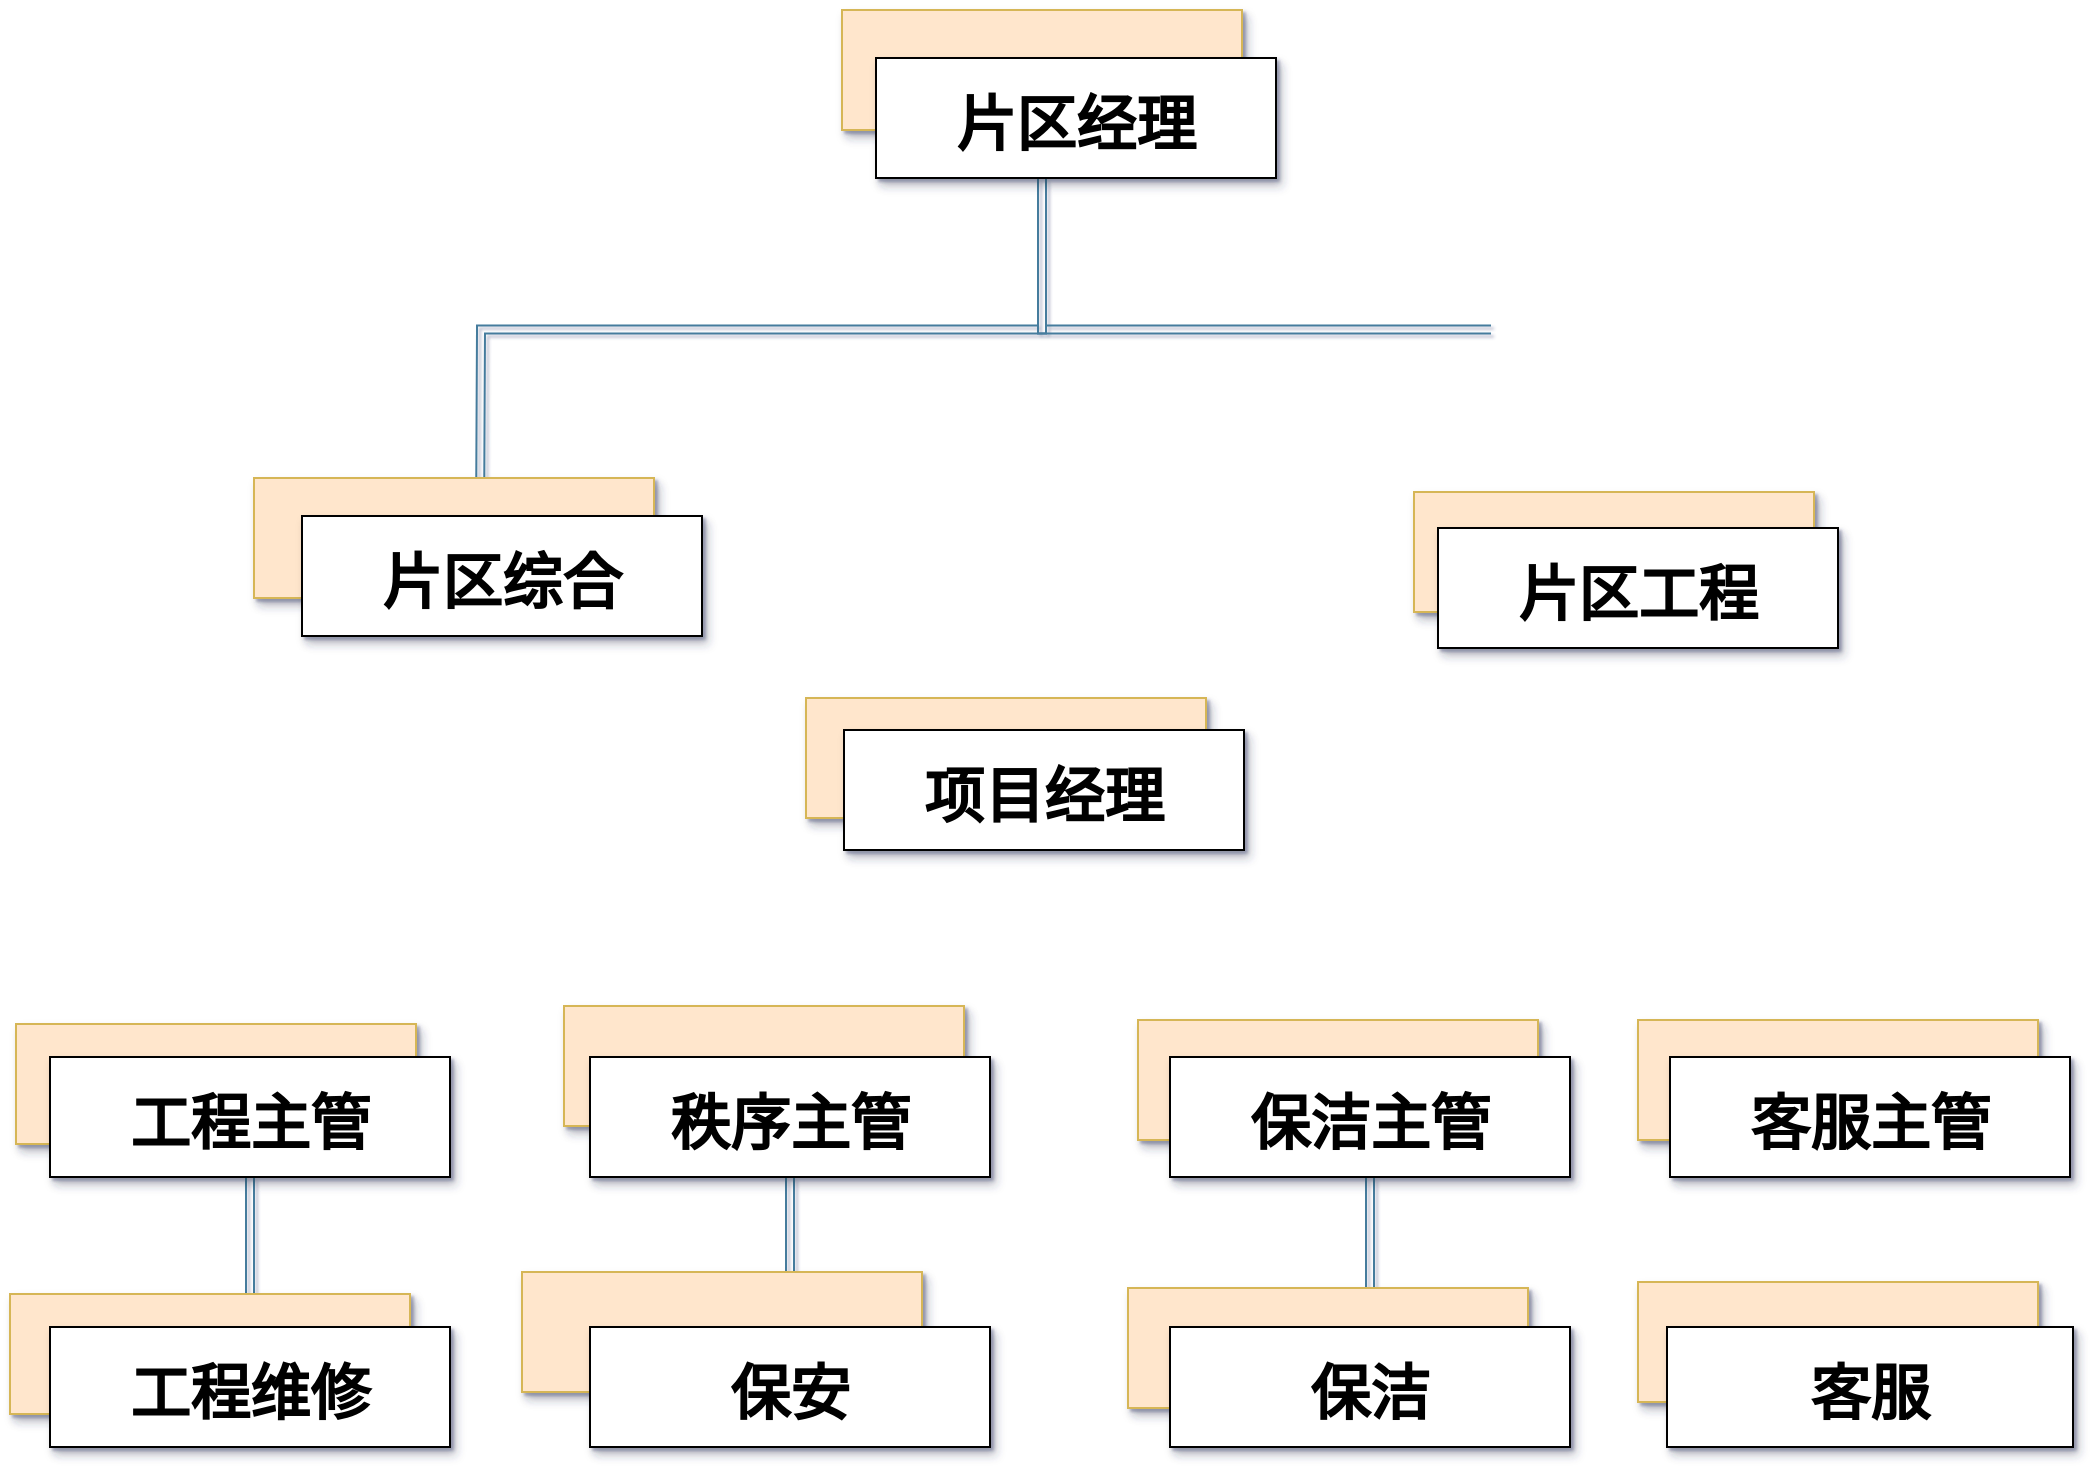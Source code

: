 <mxfile version="21.5.0" type="github" pages="2">
  <diagram name="Page-1" id="97916047-d0de-89f5-080d-49f4d83e522f">
    <mxGraphModel dx="1687" dy="868" grid="0" gridSize="10" guides="1" tooltips="1" connect="1" arrows="1" fold="1" page="1" pageScale="1.5" pageWidth="1169" pageHeight="827" background="#ffffff" math="0" shadow="1">
      <root>
        <mxCell id="0" />
        <mxCell id="1" parent="0" />
        <mxCell id="BqPRPxkx0A_qUsA7eI9m-59" style="edgeStyle=orthogonalEdgeStyle;shape=link;rounded=0;orthogonalLoop=1;jettySize=auto;html=1;exitX=0.5;exitY=1;exitDx=0;exitDy=0;labelBackgroundColor=none;fontColor=default;strokeColor=#457B9D;" parent="1" source="2" edge="1">
          <mxGeometry relative="1" as="geometry">
            <mxPoint x="402" y="455.5" as="targetPoint" />
          </mxGeometry>
        </mxCell>
        <mxCell id="BqPRPxkx0A_qUsA7eI9m-60" style="edgeStyle=orthogonalEdgeStyle;shape=link;rounded=0;orthogonalLoop=1;jettySize=auto;html=1;entryX=0.5;entryY=0;entryDx=0;entryDy=0;exitX=0.5;exitY=1;exitDx=0;exitDy=0;labelBackgroundColor=none;fontColor=default;strokeColor=#457B9D;" parent="1" source="2" edge="1">
          <mxGeometry relative="1" as="geometry">
            <mxPoint x="972" y="455.5" as="targetPoint" />
          </mxGeometry>
        </mxCell>
        <mxCell id="2" value="" style="rounded=0;strokeColor=#d6b656;shadow=1;fontStyle=1;fontSize=30;labelBackgroundColor=none;fillColor=#FFE6CC;" parent="1" vertex="1">
          <mxGeometry x="583" y="196" width="200" height="60" as="geometry" />
        </mxCell>
        <mxCell id="BqPRPxkx0A_qUsA7eI9m-66" style="edgeStyle=orthogonalEdgeStyle;shape=link;rounded=0;orthogonalLoop=1;jettySize=auto;html=1;exitX=0.5;exitY=1;exitDx=0;exitDy=0;entryX=0.5;entryY=0;entryDx=0;entryDy=0;labelBackgroundColor=none;fontColor=default;strokeColor=#457B9D;" parent="1" edge="1">
          <mxGeometry relative="1" as="geometry">
            <mxPoint x="287" y="779.5" as="sourcePoint" />
            <mxPoint x="287" y="854.5" as="targetPoint" />
          </mxGeometry>
        </mxCell>
        <mxCell id="BqPRPxkx0A_qUsA7eI9m-67" value="" style="edgeStyle=orthogonalEdgeStyle;shape=link;rounded=0;orthogonalLoop=1;jettySize=auto;html=1;labelBackgroundColor=none;fontColor=default;strokeColor=#457B9D;" parent="1" edge="1">
          <mxGeometry relative="1" as="geometry">
            <mxPoint x="557" y="779.5" as="sourcePoint" />
            <mxPoint x="557" y="854.5" as="targetPoint" />
          </mxGeometry>
        </mxCell>
        <mxCell id="BqPRPxkx0A_qUsA7eI9m-68" value="" style="edgeStyle=orthogonalEdgeStyle;shape=link;rounded=0;orthogonalLoop=1;jettySize=auto;html=1;labelBackgroundColor=none;fontColor=default;strokeColor=#457B9D;" parent="1" edge="1">
          <mxGeometry relative="1" as="geometry">
            <mxPoint x="847" y="779.5" as="sourcePoint" />
            <mxPoint x="847" y="854.5" as="targetPoint" />
          </mxGeometry>
        </mxCell>
        <mxCell id="BqPRPxkx0A_qUsA7eI9m-69" value="" style="edgeStyle=orthogonalEdgeStyle;shape=link;rounded=0;orthogonalLoop=1;jettySize=auto;html=1;labelBackgroundColor=none;fontColor=default;strokeColor=#457B9D;" parent="1" edge="1">
          <mxGeometry relative="1" as="geometry">
            <mxPoint x="1097" y="779.5" as="sourcePoint" />
            <mxPoint x="1097" y="854.5" as="targetPoint" />
          </mxGeometry>
        </mxCell>
        <mxCell id="kt3ZQcMGdOJi0cYxaDXy-24" value="片区经理" style="rounded=0;shadow=1;fontStyle=1;fontSize=30;labelBackgroundColor=none;" parent="1" vertex="1">
          <mxGeometry x="600" y="220" width="200" height="60" as="geometry" />
        </mxCell>
        <mxCell id="kt3ZQcMGdOJi0cYxaDXy-25" value="" style="rounded=0;strokeColor=#d6b656;shadow=1;fontStyle=1;fontSize=30;labelBackgroundColor=none;fillColor=#FFE6CC;" parent="1" vertex="1">
          <mxGeometry x="289" y="430" width="200" height="60" as="geometry" />
        </mxCell>
        <mxCell id="kt3ZQcMGdOJi0cYxaDXy-26" value="片区综合" style="rounded=0;shadow=1;fontStyle=1;fontSize=30;labelBackgroundColor=none;" parent="1" vertex="1">
          <mxGeometry x="313" y="449" width="200" height="60" as="geometry" />
        </mxCell>
        <mxCell id="kt3ZQcMGdOJi0cYxaDXy-27" value="" style="rounded=0;strokeColor=#d6b656;shadow=1;fontStyle=1;fontSize=30;labelBackgroundColor=none;fillColor=#FFE6CC;" parent="1" vertex="1">
          <mxGeometry x="565" y="540" width="200" height="60" as="geometry" />
        </mxCell>
        <mxCell id="kt3ZQcMGdOJi0cYxaDXy-28" value="项目经理" style="rounded=0;shadow=1;fontStyle=1;fontSize=30;labelBackgroundColor=none;" parent="1" vertex="1">
          <mxGeometry x="584" y="556" width="200" height="60" as="geometry" />
        </mxCell>
        <mxCell id="kt3ZQcMGdOJi0cYxaDXy-29" value="" style="rounded=0;strokeColor=#d6b656;shadow=1;fontStyle=1;fontSize=30;labelBackgroundColor=none;fillColor=#FFE6CC;" parent="1" vertex="1">
          <mxGeometry x="869" y="437" width="200" height="60" as="geometry" />
        </mxCell>
        <mxCell id="kt3ZQcMGdOJi0cYxaDXy-30" value="片区工程" style="rounded=0;shadow=1;fontStyle=1;fontSize=30;labelBackgroundColor=none;" parent="1" vertex="1">
          <mxGeometry x="881" y="455" width="200" height="60" as="geometry" />
        </mxCell>
        <mxCell id="kt3ZQcMGdOJi0cYxaDXy-31" value="" style="rounded=0;strokeColor=#d6b656;shadow=1;fontStyle=1;fontSize=30;labelBackgroundColor=none;fillColor=#FFE6CC;" parent="1" vertex="1">
          <mxGeometry x="170" y="703" width="200" height="60" as="geometry" />
        </mxCell>
        <mxCell id="kt3ZQcMGdOJi0cYxaDXy-32" value="" style="rounded=0;strokeColor=#d6b656;shadow=1;fontStyle=1;fontSize=30;labelBackgroundColor=none;fillColor=#FFE6CC;" parent="1" vertex="1">
          <mxGeometry x="444" y="694" width="200" height="60" as="geometry" />
        </mxCell>
        <mxCell id="kt3ZQcMGdOJi0cYxaDXy-33" value="" style="rounded=0;strokeColor=#d6b656;shadow=1;fontStyle=1;fontSize=30;labelBackgroundColor=none;fillColor=#FFE6CC;" parent="1" vertex="1">
          <mxGeometry x="731" y="701" width="200" height="60" as="geometry" />
        </mxCell>
        <mxCell id="kt3ZQcMGdOJi0cYxaDXy-34" value="" style="rounded=0;strokeColor=#d6b656;shadow=1;fontStyle=1;fontSize=30;labelBackgroundColor=none;fillColor=#FFE6CC;" parent="1" vertex="1">
          <mxGeometry x="981" y="701" width="200" height="60" as="geometry" />
        </mxCell>
        <mxCell id="kt3ZQcMGdOJi0cYxaDXy-35" value="" style="rounded=0;strokeColor=#d6b656;shadow=1;fontStyle=1;fontSize=30;labelBackgroundColor=none;fillColor=#FFE6CC;" parent="1" vertex="1">
          <mxGeometry x="167" y="838" width="200" height="60" as="geometry" />
        </mxCell>
        <mxCell id="kt3ZQcMGdOJi0cYxaDXy-36" value="" style="rounded=0;strokeColor=#d6b656;shadow=1;fontStyle=1;fontSize=30;labelBackgroundColor=none;fillColor=#FFE6CC;" parent="1" vertex="1">
          <mxGeometry x="423" y="827" width="200" height="60" as="geometry" />
        </mxCell>
        <mxCell id="IJZoDPEaOoHRBBa0FbE8-24" value="" style="rounded=0;strokeColor=#d6b656;shadow=1;fontStyle=1;fontSize=30;labelBackgroundColor=none;fillColor=#FFE6CC;" vertex="1" parent="1">
          <mxGeometry x="726" y="835" width="200" height="60" as="geometry" />
        </mxCell>
        <mxCell id="IJZoDPEaOoHRBBa0FbE8-25" value="" style="rounded=0;strokeColor=#d6b656;shadow=1;fontStyle=1;fontSize=30;labelBackgroundColor=none;fillColor=#FFE6CC;" vertex="1" parent="1">
          <mxGeometry x="981" y="832" width="200" height="60" as="geometry" />
        </mxCell>
        <mxCell id="IJZoDPEaOoHRBBa0FbE8-26" value="工程主管" style="rounded=0;shadow=1;fontStyle=1;fontSize=30;labelBackgroundColor=none;" vertex="1" parent="1">
          <mxGeometry x="187" y="719.5" width="200" height="60" as="geometry" />
        </mxCell>
        <mxCell id="IJZoDPEaOoHRBBa0FbE8-27" value="秩序主管" style="rounded=0;shadow=1;fontStyle=1;fontSize=30;labelBackgroundColor=none;" vertex="1" parent="1">
          <mxGeometry x="457" y="719.5" width="200" height="60" as="geometry" />
        </mxCell>
        <mxCell id="IJZoDPEaOoHRBBa0FbE8-28" value="保洁主管" style="rounded=0;shadow=1;fontStyle=1;fontSize=30;labelBackgroundColor=none;" vertex="1" parent="1">
          <mxGeometry x="747" y="719.5" width="200" height="60" as="geometry" />
        </mxCell>
        <mxCell id="IJZoDPEaOoHRBBa0FbE8-29" value="客服主管" style="rounded=0;shadow=1;fontStyle=1;fontSize=30;labelBackgroundColor=none;" vertex="1" parent="1">
          <mxGeometry x="997" y="719.5" width="200" height="60" as="geometry" />
        </mxCell>
        <mxCell id="IJZoDPEaOoHRBBa0FbE8-30" value="工程维修" style="rounded=0;shadow=1;fontStyle=1;fontSize=30;labelBackgroundColor=none;" vertex="1" parent="1">
          <mxGeometry x="187" y="854.5" width="200" height="60" as="geometry" />
        </mxCell>
        <mxCell id="IJZoDPEaOoHRBBa0FbE8-31" value="保安" style="rounded=0;shadow=1;fontStyle=1;fontSize=30;labelBackgroundColor=none;" vertex="1" parent="1">
          <mxGeometry x="457" y="854.5" width="200" height="60" as="geometry" />
        </mxCell>
        <mxCell id="IJZoDPEaOoHRBBa0FbE8-32" value="保洁" style="rounded=0;shadow=1;fontStyle=1;fontSize=30;labelBackgroundColor=none;" vertex="1" parent="1">
          <mxGeometry x="747" y="854.5" width="200" height="60" as="geometry" />
        </mxCell>
        <mxCell id="IJZoDPEaOoHRBBa0FbE8-33" value="客服" style="rounded=0;shadow=1;fontStyle=1;fontSize=30;labelBackgroundColor=none;" vertex="1" parent="1">
          <mxGeometry x="995.5" y="854.5" width="203" height="60" as="geometry" />
        </mxCell>
      </root>
    </mxGraphModel>
  </diagram>
  <diagram id="QUuy_PB_ich-e-NUXCng" name="Page-2">
    <mxGraphModel dx="2261" dy="738" grid="0" gridSize="10" guides="1" tooltips="1" connect="1" arrows="1" fold="1" page="1" pageScale="1" pageWidth="827" pageHeight="1169" math="0" shadow="0">
      <root>
        <mxCell id="0" />
        <mxCell id="1" parent="0" />
        <mxCell id="R-T5AUk27BRx23NjIOID-1" style="edgeStyle=orthogonalEdgeStyle;shape=link;rounded=0;orthogonalLoop=1;jettySize=auto;html=1;exitX=0.5;exitY=1;exitDx=0;exitDy=0;labelBackgroundColor=none;fontColor=default;strokeColor=#457B9D;" parent="1" source="R-T5AUk27BRx23NjIOID-4" target="R-T5AUk27BRx23NjIOID-5" edge="1">
          <mxGeometry relative="1" as="geometry" />
        </mxCell>
        <mxCell id="R-T5AUk27BRx23NjIOID-2" style="edgeStyle=orthogonalEdgeStyle;shape=link;rounded=0;orthogonalLoop=1;jettySize=auto;html=1;entryX=0.5;entryY=0;entryDx=0;entryDy=0;exitX=0.5;exitY=1;exitDx=0;exitDy=0;labelBackgroundColor=none;fontColor=default;strokeColor=#457B9D;" parent="1" source="R-T5AUk27BRx23NjIOID-4" target="R-T5AUk27BRx23NjIOID-11" edge="1">
          <mxGeometry relative="1" as="geometry" />
        </mxCell>
        <mxCell id="R-T5AUk27BRx23NjIOID-3" style="edgeStyle=orthogonalEdgeStyle;shape=link;rounded=0;orthogonalLoop=1;jettySize=auto;html=1;entryX=0.5;entryY=0;entryDx=0;entryDy=0;labelBackgroundColor=none;fontColor=default;strokeColor=#457B9D;" parent="1" source="R-T5AUk27BRx23NjIOID-4" target="R-T5AUk27BRx23NjIOID-10" edge="1">
          <mxGeometry relative="1" as="geometry" />
        </mxCell>
        <mxCell id="R-T5AUk27BRx23NjIOID-4" value="片区经理" style="rounded=0;strokeColor=none;shadow=1;fontStyle=1;fontSize=30;labelBackgroundColor=none;fillColor=#A8DADC;fontColor=#1D3557;" parent="1" vertex="1">
          <mxGeometry x="297" y="32" width="200" height="60" as="geometry" />
        </mxCell>
        <mxCell id="R-T5AUk27BRx23NjIOID-5" value="片区综合" style="rounded=0;strokeColor=none;shadow=1;fontStyle=1;fontSize=30;labelBackgroundColor=none;fillColor=#A8DADC;fontColor=#1D3557;" parent="1" vertex="1">
          <mxGeometry x="9" y="277.5" width="200" height="60" as="geometry" />
        </mxCell>
        <mxCell id="R-T5AUk27BRx23NjIOID-6" style="edgeStyle=orthogonalEdgeStyle;shape=link;rounded=0;orthogonalLoop=1;jettySize=auto;html=1;exitX=0.5;exitY=1;exitDx=0;exitDy=0;entryX=0.5;entryY=0;entryDx=0;entryDy=0;labelBackgroundColor=none;fontColor=default;strokeColor=#457B9D;" parent="1" source="R-T5AUk27BRx23NjIOID-10" target="R-T5AUk27BRx23NjIOID-13" edge="1">
          <mxGeometry relative="1" as="geometry" />
        </mxCell>
        <mxCell id="R-T5AUk27BRx23NjIOID-7" style="edgeStyle=orthogonalEdgeStyle;shape=link;rounded=0;orthogonalLoop=1;jettySize=auto;html=1;entryX=0.5;entryY=0;entryDx=0;entryDy=0;labelBackgroundColor=none;fontColor=default;strokeColor=#457B9D;" parent="1" source="R-T5AUk27BRx23NjIOID-10" target="R-T5AUk27BRx23NjIOID-16" edge="1">
          <mxGeometry relative="1" as="geometry">
            <Array as="points">
              <mxPoint x="397" y="392" />
              <mxPoint x="254" y="392" />
            </Array>
          </mxGeometry>
        </mxCell>
        <mxCell id="R-T5AUk27BRx23NjIOID-8" style="edgeStyle=orthogonalEdgeStyle;shape=link;rounded=0;orthogonalLoop=1;jettySize=auto;html=1;entryX=0.5;entryY=0;entryDx=0;entryDy=0;labelBackgroundColor=none;fontColor=default;strokeColor=#457B9D;" parent="1" source="R-T5AUk27BRx23NjIOID-10" target="R-T5AUk27BRx23NjIOID-19" edge="1">
          <mxGeometry relative="1" as="geometry" />
        </mxCell>
        <mxCell id="R-T5AUk27BRx23NjIOID-9" style="edgeStyle=orthogonalEdgeStyle;shape=link;rounded=0;orthogonalLoop=1;jettySize=auto;html=1;entryX=0.5;entryY=0;entryDx=0;entryDy=0;exitX=0.5;exitY=1;exitDx=0;exitDy=0;labelBackgroundColor=none;fontColor=default;strokeColor=#457B9D;" parent="1" source="R-T5AUk27BRx23NjIOID-10" target="R-T5AUk27BRx23NjIOID-22" edge="1">
          <mxGeometry relative="1" as="geometry" />
        </mxCell>
        <mxCell id="R-T5AUk27BRx23NjIOID-10" value="项目经理" style="rounded=0;strokeColor=none;shadow=1;fontStyle=1;fontSize=30;labelBackgroundColor=none;fillColor=#A8DADC;fontColor=#1D3557;" parent="1" vertex="1">
          <mxGeometry x="297" y="277.5" width="200" height="60" as="geometry" />
        </mxCell>
        <mxCell id="R-T5AUk27BRx23NjIOID-11" value="片区工程" style="rounded=0;strokeColor=none;shadow=1;fontStyle=1;fontSize=30;labelBackgroundColor=none;fillColor=#A8DADC;fontColor=#1D3557;" parent="1" vertex="1">
          <mxGeometry x="579" y="277.5" width="200" height="60" as="geometry" />
        </mxCell>
        <mxCell id="R-T5AUk27BRx23NjIOID-12" style="edgeStyle=orthogonalEdgeStyle;shape=link;rounded=0;orthogonalLoop=1;jettySize=auto;html=1;exitX=0.5;exitY=1;exitDx=0;exitDy=0;entryX=0.5;entryY=0;entryDx=0;entryDy=0;labelBackgroundColor=none;fontColor=default;strokeColor=#457B9D;" parent="1" source="R-T5AUk27BRx23NjIOID-13" target="R-T5AUk27BRx23NjIOID-14" edge="1">
          <mxGeometry relative="1" as="geometry" />
        </mxCell>
        <mxCell id="R-T5AUk27BRx23NjIOID-13" value="工程主管" style="rounded=0;strokeColor=none;shadow=1;fontStyle=1;fontSize=30;labelBackgroundColor=none;fillColor=#A8DADC;fontColor=#1D3557;" parent="1" vertex="1">
          <mxGeometry x="-106" y="449.5" width="200" height="60" as="geometry" />
        </mxCell>
        <mxCell id="R-T5AUk27BRx23NjIOID-14" value="工程维修" style="rounded=0;strokeColor=none;shadow=1;fontStyle=1;fontSize=30;labelBackgroundColor=none;fillColor=#A8DADC;fontColor=#1D3557;" parent="1" vertex="1">
          <mxGeometry x="-106" y="584.5" width="200" height="60" as="geometry" />
        </mxCell>
        <mxCell id="R-T5AUk27BRx23NjIOID-15" value="" style="edgeStyle=orthogonalEdgeStyle;shape=link;rounded=0;orthogonalLoop=1;jettySize=auto;html=1;labelBackgroundColor=none;fontColor=default;strokeColor=#457B9D;" parent="1" source="R-T5AUk27BRx23NjIOID-16" target="R-T5AUk27BRx23NjIOID-17" edge="1">
          <mxGeometry relative="1" as="geometry" />
        </mxCell>
        <mxCell id="R-T5AUk27BRx23NjIOID-16" value="秩序主管" style="rounded=0;strokeColor=none;shadow=1;fontStyle=1;fontSize=30;labelBackgroundColor=none;fillColor=#A8DADC;fontColor=#1D3557;" parent="1" vertex="1">
          <mxGeometry x="164" y="449.5" width="200" height="60" as="geometry" />
        </mxCell>
        <mxCell id="R-T5AUk27BRx23NjIOID-17" value="保安" style="rounded=0;strokeColor=none;shadow=1;fontStyle=1;fontSize=30;labelBackgroundColor=none;fillColor=#A8DADC;fontColor=#1D3557;" parent="1" vertex="1">
          <mxGeometry x="164" y="584.5" width="200" height="60" as="geometry" />
        </mxCell>
        <mxCell id="R-T5AUk27BRx23NjIOID-18" value="" style="edgeStyle=orthogonalEdgeStyle;shape=link;rounded=0;orthogonalLoop=1;jettySize=auto;html=1;labelBackgroundColor=none;fontColor=default;strokeColor=#457B9D;" parent="1" source="R-T5AUk27BRx23NjIOID-19" target="R-T5AUk27BRx23NjIOID-20" edge="1">
          <mxGeometry relative="1" as="geometry" />
        </mxCell>
        <mxCell id="R-T5AUk27BRx23NjIOID-19" value="保洁主管" style="rounded=0;strokeColor=none;shadow=1;fontStyle=1;fontSize=30;labelBackgroundColor=none;fillColor=#A8DADC;fontColor=#1D3557;" parent="1" vertex="1">
          <mxGeometry x="454" y="449.5" width="200" height="60" as="geometry" />
        </mxCell>
        <mxCell id="R-T5AUk27BRx23NjIOID-20" value="保洁" style="rounded=0;strokeColor=none;shadow=1;fontStyle=1;fontSize=30;labelBackgroundColor=none;fillColor=#A8DADC;fontColor=#1D3557;" parent="1" vertex="1">
          <mxGeometry x="454" y="584.5" width="200" height="60" as="geometry" />
        </mxCell>
        <mxCell id="R-T5AUk27BRx23NjIOID-21" value="" style="edgeStyle=orthogonalEdgeStyle;shape=link;rounded=0;orthogonalLoop=1;jettySize=auto;html=1;labelBackgroundColor=none;fontColor=default;strokeColor=#457B9D;" parent="1" source="R-T5AUk27BRx23NjIOID-22" target="R-T5AUk27BRx23NjIOID-23" edge="1">
          <mxGeometry relative="1" as="geometry" />
        </mxCell>
        <mxCell id="R-T5AUk27BRx23NjIOID-22" value="客服主管" style="rounded=0;strokeColor=none;shadow=1;fontStyle=1;fontSize=30;labelBackgroundColor=none;fillColor=#A8DADC;fontColor=#1D3557;" parent="1" vertex="1">
          <mxGeometry x="704" y="449.5" width="200" height="60" as="geometry" />
        </mxCell>
        <mxCell id="R-T5AUk27BRx23NjIOID-23" value="客服" style="rounded=0;strokeColor=none;shadow=1;fontStyle=1;fontSize=30;labelBackgroundColor=none;fillColor=#A8DADC;fontColor=#1D3557;" parent="1" vertex="1">
          <mxGeometry x="702.5" y="584.5" width="203" height="60" as="geometry" />
        </mxCell>
      </root>
    </mxGraphModel>
  </diagram>
</mxfile>
